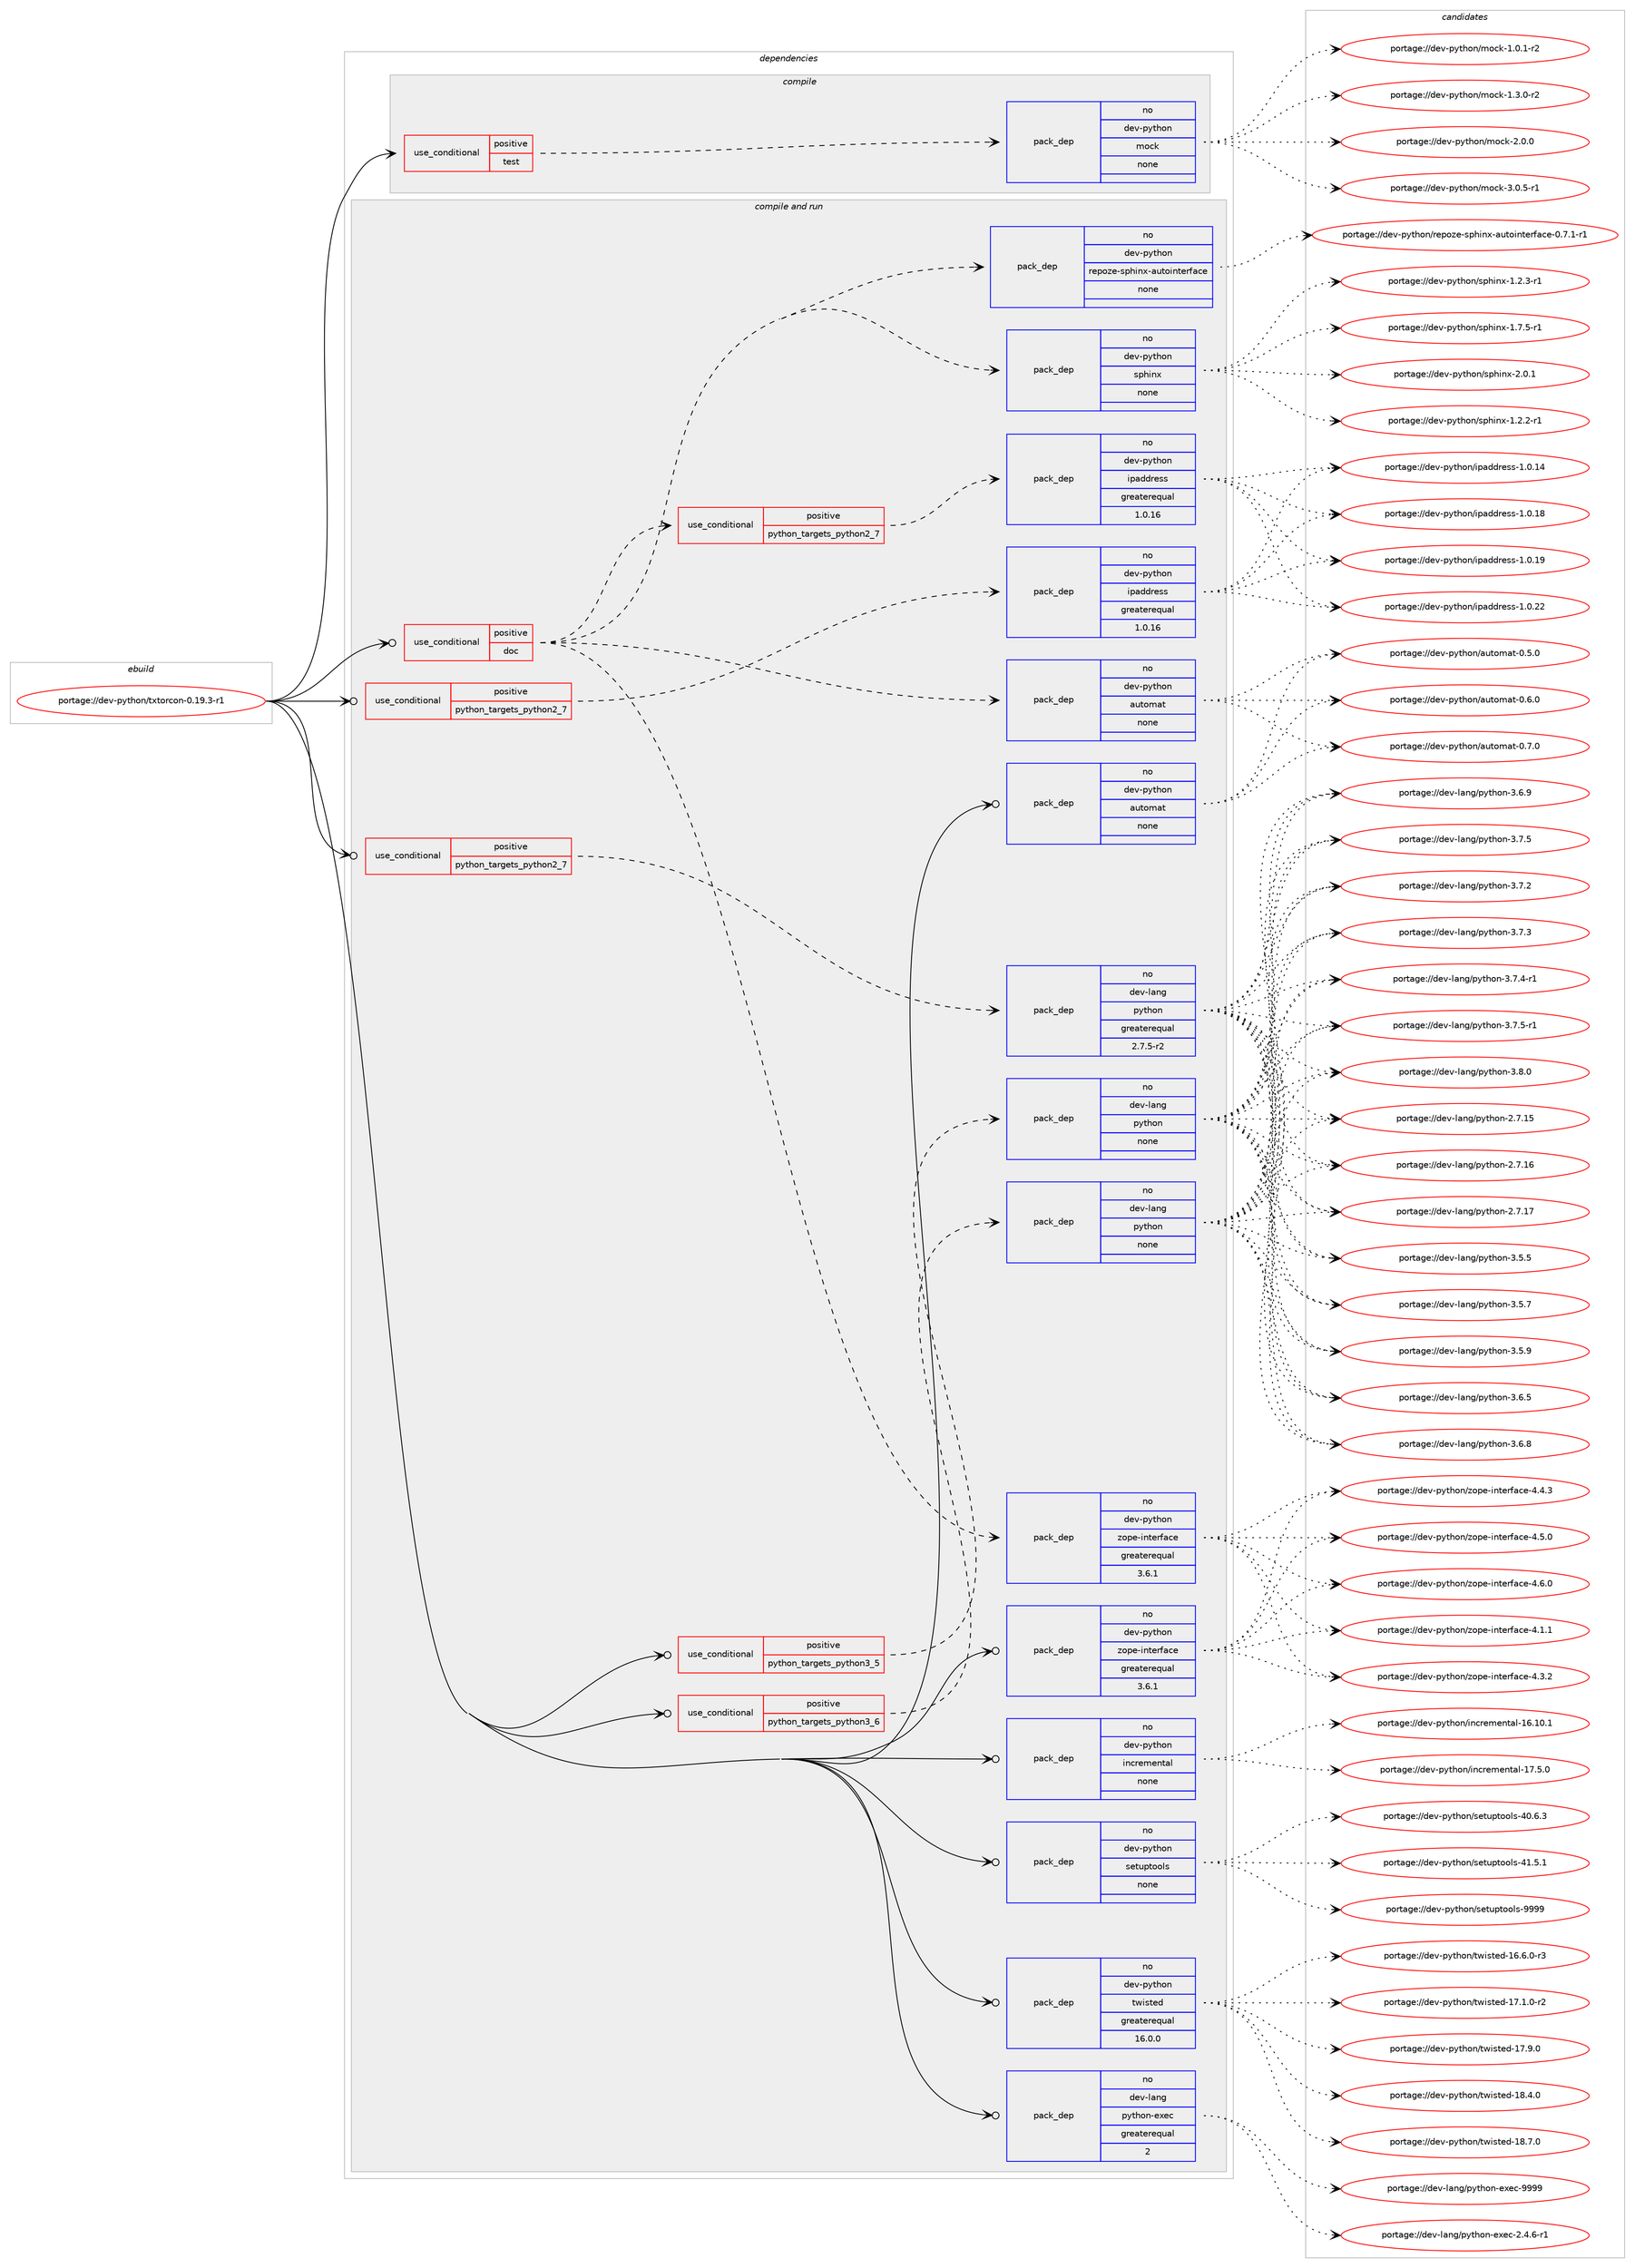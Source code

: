digraph prolog {

# *************
# Graph options
# *************

newrank=true;
concentrate=true;
compound=true;
graph [rankdir=LR,fontname=Helvetica,fontsize=10,ranksep=1.5];#, ranksep=2.5, nodesep=0.2];
edge  [arrowhead=vee];
node  [fontname=Helvetica,fontsize=10];

# **********
# The ebuild
# **********

subgraph cluster_leftcol {
color=gray;
rank=same;
label=<<i>ebuild</i>>;
id [label="portage://dev-python/txtorcon-0.19.3-r1", color=red, width=4, href="../dev-python/txtorcon-0.19.3-r1.svg"];
}

# ****************
# The dependencies
# ****************

subgraph cluster_midcol {
color=gray;
label=<<i>dependencies</i>>;
subgraph cluster_compile {
fillcolor="#eeeeee";
style=filled;
label=<<i>compile</i>>;
subgraph cond40148 {
dependency177092 [label=<<TABLE BORDER="0" CELLBORDER="1" CELLSPACING="0" CELLPADDING="4"><TR><TD ROWSPAN="3" CELLPADDING="10">use_conditional</TD></TR><TR><TD>positive</TD></TR><TR><TD>test</TD></TR></TABLE>>, shape=none, color=red];
subgraph pack133534 {
dependency177093 [label=<<TABLE BORDER="0" CELLBORDER="1" CELLSPACING="0" CELLPADDING="4" WIDTH="220"><TR><TD ROWSPAN="6" CELLPADDING="30">pack_dep</TD></TR><TR><TD WIDTH="110">no</TD></TR><TR><TD>dev-python</TD></TR><TR><TD>mock</TD></TR><TR><TD>none</TD></TR><TR><TD></TD></TR></TABLE>>, shape=none, color=blue];
}
dependency177092:e -> dependency177093:w [weight=20,style="dashed",arrowhead="vee"];
}
id:e -> dependency177092:w [weight=20,style="solid",arrowhead="vee"];
}
subgraph cluster_compileandrun {
fillcolor="#eeeeee";
style=filled;
label=<<i>compile and run</i>>;
subgraph cond40149 {
dependency177094 [label=<<TABLE BORDER="0" CELLBORDER="1" CELLSPACING="0" CELLPADDING="4"><TR><TD ROWSPAN="3" CELLPADDING="10">use_conditional</TD></TR><TR><TD>positive</TD></TR><TR><TD>doc</TD></TR></TABLE>>, shape=none, color=red];
subgraph pack133535 {
dependency177095 [label=<<TABLE BORDER="0" CELLBORDER="1" CELLSPACING="0" CELLPADDING="4" WIDTH="220"><TR><TD ROWSPAN="6" CELLPADDING="30">pack_dep</TD></TR><TR><TD WIDTH="110">no</TD></TR><TR><TD>dev-python</TD></TR><TR><TD>automat</TD></TR><TR><TD>none</TD></TR><TR><TD></TD></TR></TABLE>>, shape=none, color=blue];
}
dependency177094:e -> dependency177095:w [weight=20,style="dashed",arrowhead="vee"];
subgraph cond40150 {
dependency177096 [label=<<TABLE BORDER="0" CELLBORDER="1" CELLSPACING="0" CELLPADDING="4"><TR><TD ROWSPAN="3" CELLPADDING="10">use_conditional</TD></TR><TR><TD>positive</TD></TR><TR><TD>python_targets_python2_7</TD></TR></TABLE>>, shape=none, color=red];
subgraph pack133536 {
dependency177097 [label=<<TABLE BORDER="0" CELLBORDER="1" CELLSPACING="0" CELLPADDING="4" WIDTH="220"><TR><TD ROWSPAN="6" CELLPADDING="30">pack_dep</TD></TR><TR><TD WIDTH="110">no</TD></TR><TR><TD>dev-python</TD></TR><TR><TD>ipaddress</TD></TR><TR><TD>greaterequal</TD></TR><TR><TD>1.0.16</TD></TR></TABLE>>, shape=none, color=blue];
}
dependency177096:e -> dependency177097:w [weight=20,style="dashed",arrowhead="vee"];
}
dependency177094:e -> dependency177096:w [weight=20,style="dashed",arrowhead="vee"];
subgraph pack133537 {
dependency177098 [label=<<TABLE BORDER="0" CELLBORDER="1" CELLSPACING="0" CELLPADDING="4" WIDTH="220"><TR><TD ROWSPAN="6" CELLPADDING="30">pack_dep</TD></TR><TR><TD WIDTH="110">no</TD></TR><TR><TD>dev-python</TD></TR><TR><TD>sphinx</TD></TR><TR><TD>none</TD></TR><TR><TD></TD></TR></TABLE>>, shape=none, color=blue];
}
dependency177094:e -> dependency177098:w [weight=20,style="dashed",arrowhead="vee"];
subgraph pack133538 {
dependency177099 [label=<<TABLE BORDER="0" CELLBORDER="1" CELLSPACING="0" CELLPADDING="4" WIDTH="220"><TR><TD ROWSPAN="6" CELLPADDING="30">pack_dep</TD></TR><TR><TD WIDTH="110">no</TD></TR><TR><TD>dev-python</TD></TR><TR><TD>repoze-sphinx-autointerface</TD></TR><TR><TD>none</TD></TR><TR><TD></TD></TR></TABLE>>, shape=none, color=blue];
}
dependency177094:e -> dependency177099:w [weight=20,style="dashed",arrowhead="vee"];
subgraph pack133539 {
dependency177100 [label=<<TABLE BORDER="0" CELLBORDER="1" CELLSPACING="0" CELLPADDING="4" WIDTH="220"><TR><TD ROWSPAN="6" CELLPADDING="30">pack_dep</TD></TR><TR><TD WIDTH="110">no</TD></TR><TR><TD>dev-python</TD></TR><TR><TD>zope-interface</TD></TR><TR><TD>greaterequal</TD></TR><TR><TD>3.6.1</TD></TR></TABLE>>, shape=none, color=blue];
}
dependency177094:e -> dependency177100:w [weight=20,style="dashed",arrowhead="vee"];
}
id:e -> dependency177094:w [weight=20,style="solid",arrowhead="odotvee"];
subgraph cond40151 {
dependency177101 [label=<<TABLE BORDER="0" CELLBORDER="1" CELLSPACING="0" CELLPADDING="4"><TR><TD ROWSPAN="3" CELLPADDING="10">use_conditional</TD></TR><TR><TD>positive</TD></TR><TR><TD>python_targets_python2_7</TD></TR></TABLE>>, shape=none, color=red];
subgraph pack133540 {
dependency177102 [label=<<TABLE BORDER="0" CELLBORDER="1" CELLSPACING="0" CELLPADDING="4" WIDTH="220"><TR><TD ROWSPAN="6" CELLPADDING="30">pack_dep</TD></TR><TR><TD WIDTH="110">no</TD></TR><TR><TD>dev-lang</TD></TR><TR><TD>python</TD></TR><TR><TD>greaterequal</TD></TR><TR><TD>2.7.5-r2</TD></TR></TABLE>>, shape=none, color=blue];
}
dependency177101:e -> dependency177102:w [weight=20,style="dashed",arrowhead="vee"];
}
id:e -> dependency177101:w [weight=20,style="solid",arrowhead="odotvee"];
subgraph cond40152 {
dependency177103 [label=<<TABLE BORDER="0" CELLBORDER="1" CELLSPACING="0" CELLPADDING="4"><TR><TD ROWSPAN="3" CELLPADDING="10">use_conditional</TD></TR><TR><TD>positive</TD></TR><TR><TD>python_targets_python2_7</TD></TR></TABLE>>, shape=none, color=red];
subgraph pack133541 {
dependency177104 [label=<<TABLE BORDER="0" CELLBORDER="1" CELLSPACING="0" CELLPADDING="4" WIDTH="220"><TR><TD ROWSPAN="6" CELLPADDING="30">pack_dep</TD></TR><TR><TD WIDTH="110">no</TD></TR><TR><TD>dev-python</TD></TR><TR><TD>ipaddress</TD></TR><TR><TD>greaterequal</TD></TR><TR><TD>1.0.16</TD></TR></TABLE>>, shape=none, color=blue];
}
dependency177103:e -> dependency177104:w [weight=20,style="dashed",arrowhead="vee"];
}
id:e -> dependency177103:w [weight=20,style="solid",arrowhead="odotvee"];
subgraph cond40153 {
dependency177105 [label=<<TABLE BORDER="0" CELLBORDER="1" CELLSPACING="0" CELLPADDING="4"><TR><TD ROWSPAN="3" CELLPADDING="10">use_conditional</TD></TR><TR><TD>positive</TD></TR><TR><TD>python_targets_python3_5</TD></TR></TABLE>>, shape=none, color=red];
subgraph pack133542 {
dependency177106 [label=<<TABLE BORDER="0" CELLBORDER="1" CELLSPACING="0" CELLPADDING="4" WIDTH="220"><TR><TD ROWSPAN="6" CELLPADDING="30">pack_dep</TD></TR><TR><TD WIDTH="110">no</TD></TR><TR><TD>dev-lang</TD></TR><TR><TD>python</TD></TR><TR><TD>none</TD></TR><TR><TD></TD></TR></TABLE>>, shape=none, color=blue];
}
dependency177105:e -> dependency177106:w [weight=20,style="dashed",arrowhead="vee"];
}
id:e -> dependency177105:w [weight=20,style="solid",arrowhead="odotvee"];
subgraph cond40154 {
dependency177107 [label=<<TABLE BORDER="0" CELLBORDER="1" CELLSPACING="0" CELLPADDING="4"><TR><TD ROWSPAN="3" CELLPADDING="10">use_conditional</TD></TR><TR><TD>positive</TD></TR><TR><TD>python_targets_python3_6</TD></TR></TABLE>>, shape=none, color=red];
subgraph pack133543 {
dependency177108 [label=<<TABLE BORDER="0" CELLBORDER="1" CELLSPACING="0" CELLPADDING="4" WIDTH="220"><TR><TD ROWSPAN="6" CELLPADDING="30">pack_dep</TD></TR><TR><TD WIDTH="110">no</TD></TR><TR><TD>dev-lang</TD></TR><TR><TD>python</TD></TR><TR><TD>none</TD></TR><TR><TD></TD></TR></TABLE>>, shape=none, color=blue];
}
dependency177107:e -> dependency177108:w [weight=20,style="dashed",arrowhead="vee"];
}
id:e -> dependency177107:w [weight=20,style="solid",arrowhead="odotvee"];
subgraph pack133544 {
dependency177109 [label=<<TABLE BORDER="0" CELLBORDER="1" CELLSPACING="0" CELLPADDING="4" WIDTH="220"><TR><TD ROWSPAN="6" CELLPADDING="30">pack_dep</TD></TR><TR><TD WIDTH="110">no</TD></TR><TR><TD>dev-lang</TD></TR><TR><TD>python-exec</TD></TR><TR><TD>greaterequal</TD></TR><TR><TD>2</TD></TR></TABLE>>, shape=none, color=blue];
}
id:e -> dependency177109:w [weight=20,style="solid",arrowhead="odotvee"];
subgraph pack133545 {
dependency177110 [label=<<TABLE BORDER="0" CELLBORDER="1" CELLSPACING="0" CELLPADDING="4" WIDTH="220"><TR><TD ROWSPAN="6" CELLPADDING="30">pack_dep</TD></TR><TR><TD WIDTH="110">no</TD></TR><TR><TD>dev-python</TD></TR><TR><TD>automat</TD></TR><TR><TD>none</TD></TR><TR><TD></TD></TR></TABLE>>, shape=none, color=blue];
}
id:e -> dependency177110:w [weight=20,style="solid",arrowhead="odotvee"];
subgraph pack133546 {
dependency177111 [label=<<TABLE BORDER="0" CELLBORDER="1" CELLSPACING="0" CELLPADDING="4" WIDTH="220"><TR><TD ROWSPAN="6" CELLPADDING="30">pack_dep</TD></TR><TR><TD WIDTH="110">no</TD></TR><TR><TD>dev-python</TD></TR><TR><TD>incremental</TD></TR><TR><TD>none</TD></TR><TR><TD></TD></TR></TABLE>>, shape=none, color=blue];
}
id:e -> dependency177111:w [weight=20,style="solid",arrowhead="odotvee"];
subgraph pack133547 {
dependency177112 [label=<<TABLE BORDER="0" CELLBORDER="1" CELLSPACING="0" CELLPADDING="4" WIDTH="220"><TR><TD ROWSPAN="6" CELLPADDING="30">pack_dep</TD></TR><TR><TD WIDTH="110">no</TD></TR><TR><TD>dev-python</TD></TR><TR><TD>setuptools</TD></TR><TR><TD>none</TD></TR><TR><TD></TD></TR></TABLE>>, shape=none, color=blue];
}
id:e -> dependency177112:w [weight=20,style="solid",arrowhead="odotvee"];
subgraph pack133548 {
dependency177113 [label=<<TABLE BORDER="0" CELLBORDER="1" CELLSPACING="0" CELLPADDING="4" WIDTH="220"><TR><TD ROWSPAN="6" CELLPADDING="30">pack_dep</TD></TR><TR><TD WIDTH="110">no</TD></TR><TR><TD>dev-python</TD></TR><TR><TD>twisted</TD></TR><TR><TD>greaterequal</TD></TR><TR><TD>16.0.0</TD></TR></TABLE>>, shape=none, color=blue];
}
id:e -> dependency177113:w [weight=20,style="solid",arrowhead="odotvee"];
subgraph pack133549 {
dependency177114 [label=<<TABLE BORDER="0" CELLBORDER="1" CELLSPACING="0" CELLPADDING="4" WIDTH="220"><TR><TD ROWSPAN="6" CELLPADDING="30">pack_dep</TD></TR><TR><TD WIDTH="110">no</TD></TR><TR><TD>dev-python</TD></TR><TR><TD>zope-interface</TD></TR><TR><TD>greaterequal</TD></TR><TR><TD>3.6.1</TD></TR></TABLE>>, shape=none, color=blue];
}
id:e -> dependency177114:w [weight=20,style="solid",arrowhead="odotvee"];
}
subgraph cluster_run {
fillcolor="#eeeeee";
style=filled;
label=<<i>run</i>>;
}
}

# **************
# The candidates
# **************

subgraph cluster_choices {
rank=same;
color=gray;
label=<<i>candidates</i>>;

subgraph choice133534 {
color=black;
nodesep=1;
choiceportage1001011184511212111610411111047109111991074549464846494511450 [label="portage://dev-python/mock-1.0.1-r2", color=red, width=4,href="../dev-python/mock-1.0.1-r2.svg"];
choiceportage1001011184511212111610411111047109111991074549465146484511450 [label="portage://dev-python/mock-1.3.0-r2", color=red, width=4,href="../dev-python/mock-1.3.0-r2.svg"];
choiceportage100101118451121211161041111104710911199107455046484648 [label="portage://dev-python/mock-2.0.0", color=red, width=4,href="../dev-python/mock-2.0.0.svg"];
choiceportage1001011184511212111610411111047109111991074551464846534511449 [label="portage://dev-python/mock-3.0.5-r1", color=red, width=4,href="../dev-python/mock-3.0.5-r1.svg"];
dependency177093:e -> choiceportage1001011184511212111610411111047109111991074549464846494511450:w [style=dotted,weight="100"];
dependency177093:e -> choiceportage1001011184511212111610411111047109111991074549465146484511450:w [style=dotted,weight="100"];
dependency177093:e -> choiceportage100101118451121211161041111104710911199107455046484648:w [style=dotted,weight="100"];
dependency177093:e -> choiceportage1001011184511212111610411111047109111991074551464846534511449:w [style=dotted,weight="100"];
}
subgraph choice133535 {
color=black;
nodesep=1;
choiceportage10010111845112121116104111110479711711611110997116454846534648 [label="portage://dev-python/automat-0.5.0", color=red, width=4,href="../dev-python/automat-0.5.0.svg"];
choiceportage10010111845112121116104111110479711711611110997116454846544648 [label="portage://dev-python/automat-0.6.0", color=red, width=4,href="../dev-python/automat-0.6.0.svg"];
choiceportage10010111845112121116104111110479711711611110997116454846554648 [label="portage://dev-python/automat-0.7.0", color=red, width=4,href="../dev-python/automat-0.7.0.svg"];
dependency177095:e -> choiceportage10010111845112121116104111110479711711611110997116454846534648:w [style=dotted,weight="100"];
dependency177095:e -> choiceportage10010111845112121116104111110479711711611110997116454846544648:w [style=dotted,weight="100"];
dependency177095:e -> choiceportage10010111845112121116104111110479711711611110997116454846554648:w [style=dotted,weight="100"];
}
subgraph choice133536 {
color=black;
nodesep=1;
choiceportage10010111845112121116104111110471051129710010011410111511545494648464952 [label="portage://dev-python/ipaddress-1.0.14", color=red, width=4,href="../dev-python/ipaddress-1.0.14.svg"];
choiceportage10010111845112121116104111110471051129710010011410111511545494648464956 [label="portage://dev-python/ipaddress-1.0.18", color=red, width=4,href="../dev-python/ipaddress-1.0.18.svg"];
choiceportage10010111845112121116104111110471051129710010011410111511545494648464957 [label="portage://dev-python/ipaddress-1.0.19", color=red, width=4,href="../dev-python/ipaddress-1.0.19.svg"];
choiceportage10010111845112121116104111110471051129710010011410111511545494648465050 [label="portage://dev-python/ipaddress-1.0.22", color=red, width=4,href="../dev-python/ipaddress-1.0.22.svg"];
dependency177097:e -> choiceportage10010111845112121116104111110471051129710010011410111511545494648464952:w [style=dotted,weight="100"];
dependency177097:e -> choiceportage10010111845112121116104111110471051129710010011410111511545494648464956:w [style=dotted,weight="100"];
dependency177097:e -> choiceportage10010111845112121116104111110471051129710010011410111511545494648464957:w [style=dotted,weight="100"];
dependency177097:e -> choiceportage10010111845112121116104111110471051129710010011410111511545494648465050:w [style=dotted,weight="100"];
}
subgraph choice133537 {
color=black;
nodesep=1;
choiceportage10010111845112121116104111110471151121041051101204549465046504511449 [label="portage://dev-python/sphinx-1.2.2-r1", color=red, width=4,href="../dev-python/sphinx-1.2.2-r1.svg"];
choiceportage10010111845112121116104111110471151121041051101204549465046514511449 [label="portage://dev-python/sphinx-1.2.3-r1", color=red, width=4,href="../dev-python/sphinx-1.2.3-r1.svg"];
choiceportage10010111845112121116104111110471151121041051101204549465546534511449 [label="portage://dev-python/sphinx-1.7.5-r1", color=red, width=4,href="../dev-python/sphinx-1.7.5-r1.svg"];
choiceportage1001011184511212111610411111047115112104105110120455046484649 [label="portage://dev-python/sphinx-2.0.1", color=red, width=4,href="../dev-python/sphinx-2.0.1.svg"];
dependency177098:e -> choiceportage10010111845112121116104111110471151121041051101204549465046504511449:w [style=dotted,weight="100"];
dependency177098:e -> choiceportage10010111845112121116104111110471151121041051101204549465046514511449:w [style=dotted,weight="100"];
dependency177098:e -> choiceportage10010111845112121116104111110471151121041051101204549465546534511449:w [style=dotted,weight="100"];
dependency177098:e -> choiceportage1001011184511212111610411111047115112104105110120455046484649:w [style=dotted,weight="100"];
}
subgraph choice133538 {
color=black;
nodesep=1;
choiceportage100101118451121211161041111104711410111211112210145115112104105110120459711711611110511011610111410297991014548465546494511449 [label="portage://dev-python/repoze-sphinx-autointerface-0.7.1-r1", color=red, width=4,href="../dev-python/repoze-sphinx-autointerface-0.7.1-r1.svg"];
dependency177099:e -> choiceportage100101118451121211161041111104711410111211112210145115112104105110120459711711611110511011610111410297991014548465546494511449:w [style=dotted,weight="100"];
}
subgraph choice133539 {
color=black;
nodesep=1;
choiceportage1001011184511212111610411111047122111112101451051101161011141029799101455246494649 [label="portage://dev-python/zope-interface-4.1.1", color=red, width=4,href="../dev-python/zope-interface-4.1.1.svg"];
choiceportage1001011184511212111610411111047122111112101451051101161011141029799101455246514650 [label="portage://dev-python/zope-interface-4.3.2", color=red, width=4,href="../dev-python/zope-interface-4.3.2.svg"];
choiceportage1001011184511212111610411111047122111112101451051101161011141029799101455246524651 [label="portage://dev-python/zope-interface-4.4.3", color=red, width=4,href="../dev-python/zope-interface-4.4.3.svg"];
choiceportage1001011184511212111610411111047122111112101451051101161011141029799101455246534648 [label="portage://dev-python/zope-interface-4.5.0", color=red, width=4,href="../dev-python/zope-interface-4.5.0.svg"];
choiceportage1001011184511212111610411111047122111112101451051101161011141029799101455246544648 [label="portage://dev-python/zope-interface-4.6.0", color=red, width=4,href="../dev-python/zope-interface-4.6.0.svg"];
dependency177100:e -> choiceportage1001011184511212111610411111047122111112101451051101161011141029799101455246494649:w [style=dotted,weight="100"];
dependency177100:e -> choiceportage1001011184511212111610411111047122111112101451051101161011141029799101455246514650:w [style=dotted,weight="100"];
dependency177100:e -> choiceportage1001011184511212111610411111047122111112101451051101161011141029799101455246524651:w [style=dotted,weight="100"];
dependency177100:e -> choiceportage1001011184511212111610411111047122111112101451051101161011141029799101455246534648:w [style=dotted,weight="100"];
dependency177100:e -> choiceportage1001011184511212111610411111047122111112101451051101161011141029799101455246544648:w [style=dotted,weight="100"];
}
subgraph choice133540 {
color=black;
nodesep=1;
choiceportage10010111845108971101034711212111610411111045504655464953 [label="portage://dev-lang/python-2.7.15", color=red, width=4,href="../dev-lang/python-2.7.15.svg"];
choiceportage10010111845108971101034711212111610411111045504655464954 [label="portage://dev-lang/python-2.7.16", color=red, width=4,href="../dev-lang/python-2.7.16.svg"];
choiceportage10010111845108971101034711212111610411111045504655464955 [label="portage://dev-lang/python-2.7.17", color=red, width=4,href="../dev-lang/python-2.7.17.svg"];
choiceportage100101118451089711010347112121116104111110455146534653 [label="portage://dev-lang/python-3.5.5", color=red, width=4,href="../dev-lang/python-3.5.5.svg"];
choiceportage100101118451089711010347112121116104111110455146534655 [label="portage://dev-lang/python-3.5.7", color=red, width=4,href="../dev-lang/python-3.5.7.svg"];
choiceportage100101118451089711010347112121116104111110455146534657 [label="portage://dev-lang/python-3.5.9", color=red, width=4,href="../dev-lang/python-3.5.9.svg"];
choiceportage100101118451089711010347112121116104111110455146544653 [label="portage://dev-lang/python-3.6.5", color=red, width=4,href="../dev-lang/python-3.6.5.svg"];
choiceportage100101118451089711010347112121116104111110455146544656 [label="portage://dev-lang/python-3.6.8", color=red, width=4,href="../dev-lang/python-3.6.8.svg"];
choiceportage100101118451089711010347112121116104111110455146544657 [label="portage://dev-lang/python-3.6.9", color=red, width=4,href="../dev-lang/python-3.6.9.svg"];
choiceportage100101118451089711010347112121116104111110455146554650 [label="portage://dev-lang/python-3.7.2", color=red, width=4,href="../dev-lang/python-3.7.2.svg"];
choiceportage100101118451089711010347112121116104111110455146554651 [label="portage://dev-lang/python-3.7.3", color=red, width=4,href="../dev-lang/python-3.7.3.svg"];
choiceportage1001011184510897110103471121211161041111104551465546524511449 [label="portage://dev-lang/python-3.7.4-r1", color=red, width=4,href="../dev-lang/python-3.7.4-r1.svg"];
choiceportage100101118451089711010347112121116104111110455146554653 [label="portage://dev-lang/python-3.7.5", color=red, width=4,href="../dev-lang/python-3.7.5.svg"];
choiceportage1001011184510897110103471121211161041111104551465546534511449 [label="portage://dev-lang/python-3.7.5-r1", color=red, width=4,href="../dev-lang/python-3.7.5-r1.svg"];
choiceportage100101118451089711010347112121116104111110455146564648 [label="portage://dev-lang/python-3.8.0", color=red, width=4,href="../dev-lang/python-3.8.0.svg"];
dependency177102:e -> choiceportage10010111845108971101034711212111610411111045504655464953:w [style=dotted,weight="100"];
dependency177102:e -> choiceportage10010111845108971101034711212111610411111045504655464954:w [style=dotted,weight="100"];
dependency177102:e -> choiceportage10010111845108971101034711212111610411111045504655464955:w [style=dotted,weight="100"];
dependency177102:e -> choiceportage100101118451089711010347112121116104111110455146534653:w [style=dotted,weight="100"];
dependency177102:e -> choiceportage100101118451089711010347112121116104111110455146534655:w [style=dotted,weight="100"];
dependency177102:e -> choiceportage100101118451089711010347112121116104111110455146534657:w [style=dotted,weight="100"];
dependency177102:e -> choiceportage100101118451089711010347112121116104111110455146544653:w [style=dotted,weight="100"];
dependency177102:e -> choiceportage100101118451089711010347112121116104111110455146544656:w [style=dotted,weight="100"];
dependency177102:e -> choiceportage100101118451089711010347112121116104111110455146544657:w [style=dotted,weight="100"];
dependency177102:e -> choiceportage100101118451089711010347112121116104111110455146554650:w [style=dotted,weight="100"];
dependency177102:e -> choiceportage100101118451089711010347112121116104111110455146554651:w [style=dotted,weight="100"];
dependency177102:e -> choiceportage1001011184510897110103471121211161041111104551465546524511449:w [style=dotted,weight="100"];
dependency177102:e -> choiceportage100101118451089711010347112121116104111110455146554653:w [style=dotted,weight="100"];
dependency177102:e -> choiceportage1001011184510897110103471121211161041111104551465546534511449:w [style=dotted,weight="100"];
dependency177102:e -> choiceportage100101118451089711010347112121116104111110455146564648:w [style=dotted,weight="100"];
}
subgraph choice133541 {
color=black;
nodesep=1;
choiceportage10010111845112121116104111110471051129710010011410111511545494648464952 [label="portage://dev-python/ipaddress-1.0.14", color=red, width=4,href="../dev-python/ipaddress-1.0.14.svg"];
choiceportage10010111845112121116104111110471051129710010011410111511545494648464956 [label="portage://dev-python/ipaddress-1.0.18", color=red, width=4,href="../dev-python/ipaddress-1.0.18.svg"];
choiceportage10010111845112121116104111110471051129710010011410111511545494648464957 [label="portage://dev-python/ipaddress-1.0.19", color=red, width=4,href="../dev-python/ipaddress-1.0.19.svg"];
choiceportage10010111845112121116104111110471051129710010011410111511545494648465050 [label="portage://dev-python/ipaddress-1.0.22", color=red, width=4,href="../dev-python/ipaddress-1.0.22.svg"];
dependency177104:e -> choiceportage10010111845112121116104111110471051129710010011410111511545494648464952:w [style=dotted,weight="100"];
dependency177104:e -> choiceportage10010111845112121116104111110471051129710010011410111511545494648464956:w [style=dotted,weight="100"];
dependency177104:e -> choiceportage10010111845112121116104111110471051129710010011410111511545494648464957:w [style=dotted,weight="100"];
dependency177104:e -> choiceportage10010111845112121116104111110471051129710010011410111511545494648465050:w [style=dotted,weight="100"];
}
subgraph choice133542 {
color=black;
nodesep=1;
choiceportage10010111845108971101034711212111610411111045504655464953 [label="portage://dev-lang/python-2.7.15", color=red, width=4,href="../dev-lang/python-2.7.15.svg"];
choiceportage10010111845108971101034711212111610411111045504655464954 [label="portage://dev-lang/python-2.7.16", color=red, width=4,href="../dev-lang/python-2.7.16.svg"];
choiceportage10010111845108971101034711212111610411111045504655464955 [label="portage://dev-lang/python-2.7.17", color=red, width=4,href="../dev-lang/python-2.7.17.svg"];
choiceportage100101118451089711010347112121116104111110455146534653 [label="portage://dev-lang/python-3.5.5", color=red, width=4,href="../dev-lang/python-3.5.5.svg"];
choiceportage100101118451089711010347112121116104111110455146534655 [label="portage://dev-lang/python-3.5.7", color=red, width=4,href="../dev-lang/python-3.5.7.svg"];
choiceportage100101118451089711010347112121116104111110455146534657 [label="portage://dev-lang/python-3.5.9", color=red, width=4,href="../dev-lang/python-3.5.9.svg"];
choiceportage100101118451089711010347112121116104111110455146544653 [label="portage://dev-lang/python-3.6.5", color=red, width=4,href="../dev-lang/python-3.6.5.svg"];
choiceportage100101118451089711010347112121116104111110455146544656 [label="portage://dev-lang/python-3.6.8", color=red, width=4,href="../dev-lang/python-3.6.8.svg"];
choiceportage100101118451089711010347112121116104111110455146544657 [label="portage://dev-lang/python-3.6.9", color=red, width=4,href="../dev-lang/python-3.6.9.svg"];
choiceportage100101118451089711010347112121116104111110455146554650 [label="portage://dev-lang/python-3.7.2", color=red, width=4,href="../dev-lang/python-3.7.2.svg"];
choiceportage100101118451089711010347112121116104111110455146554651 [label="portage://dev-lang/python-3.7.3", color=red, width=4,href="../dev-lang/python-3.7.3.svg"];
choiceportage1001011184510897110103471121211161041111104551465546524511449 [label="portage://dev-lang/python-3.7.4-r1", color=red, width=4,href="../dev-lang/python-3.7.4-r1.svg"];
choiceportage100101118451089711010347112121116104111110455146554653 [label="portage://dev-lang/python-3.7.5", color=red, width=4,href="../dev-lang/python-3.7.5.svg"];
choiceportage1001011184510897110103471121211161041111104551465546534511449 [label="portage://dev-lang/python-3.7.5-r1", color=red, width=4,href="../dev-lang/python-3.7.5-r1.svg"];
choiceportage100101118451089711010347112121116104111110455146564648 [label="portage://dev-lang/python-3.8.0", color=red, width=4,href="../dev-lang/python-3.8.0.svg"];
dependency177106:e -> choiceportage10010111845108971101034711212111610411111045504655464953:w [style=dotted,weight="100"];
dependency177106:e -> choiceportage10010111845108971101034711212111610411111045504655464954:w [style=dotted,weight="100"];
dependency177106:e -> choiceportage10010111845108971101034711212111610411111045504655464955:w [style=dotted,weight="100"];
dependency177106:e -> choiceportage100101118451089711010347112121116104111110455146534653:w [style=dotted,weight="100"];
dependency177106:e -> choiceportage100101118451089711010347112121116104111110455146534655:w [style=dotted,weight="100"];
dependency177106:e -> choiceportage100101118451089711010347112121116104111110455146534657:w [style=dotted,weight="100"];
dependency177106:e -> choiceportage100101118451089711010347112121116104111110455146544653:w [style=dotted,weight="100"];
dependency177106:e -> choiceportage100101118451089711010347112121116104111110455146544656:w [style=dotted,weight="100"];
dependency177106:e -> choiceportage100101118451089711010347112121116104111110455146544657:w [style=dotted,weight="100"];
dependency177106:e -> choiceportage100101118451089711010347112121116104111110455146554650:w [style=dotted,weight="100"];
dependency177106:e -> choiceportage100101118451089711010347112121116104111110455146554651:w [style=dotted,weight="100"];
dependency177106:e -> choiceportage1001011184510897110103471121211161041111104551465546524511449:w [style=dotted,weight="100"];
dependency177106:e -> choiceportage100101118451089711010347112121116104111110455146554653:w [style=dotted,weight="100"];
dependency177106:e -> choiceportage1001011184510897110103471121211161041111104551465546534511449:w [style=dotted,weight="100"];
dependency177106:e -> choiceportage100101118451089711010347112121116104111110455146564648:w [style=dotted,weight="100"];
}
subgraph choice133543 {
color=black;
nodesep=1;
choiceportage10010111845108971101034711212111610411111045504655464953 [label="portage://dev-lang/python-2.7.15", color=red, width=4,href="../dev-lang/python-2.7.15.svg"];
choiceportage10010111845108971101034711212111610411111045504655464954 [label="portage://dev-lang/python-2.7.16", color=red, width=4,href="../dev-lang/python-2.7.16.svg"];
choiceportage10010111845108971101034711212111610411111045504655464955 [label="portage://dev-lang/python-2.7.17", color=red, width=4,href="../dev-lang/python-2.7.17.svg"];
choiceportage100101118451089711010347112121116104111110455146534653 [label="portage://dev-lang/python-3.5.5", color=red, width=4,href="../dev-lang/python-3.5.5.svg"];
choiceportage100101118451089711010347112121116104111110455146534655 [label="portage://dev-lang/python-3.5.7", color=red, width=4,href="../dev-lang/python-3.5.7.svg"];
choiceportage100101118451089711010347112121116104111110455146534657 [label="portage://dev-lang/python-3.5.9", color=red, width=4,href="../dev-lang/python-3.5.9.svg"];
choiceportage100101118451089711010347112121116104111110455146544653 [label="portage://dev-lang/python-3.6.5", color=red, width=4,href="../dev-lang/python-3.6.5.svg"];
choiceportage100101118451089711010347112121116104111110455146544656 [label="portage://dev-lang/python-3.6.8", color=red, width=4,href="../dev-lang/python-3.6.8.svg"];
choiceportage100101118451089711010347112121116104111110455146544657 [label="portage://dev-lang/python-3.6.9", color=red, width=4,href="../dev-lang/python-3.6.9.svg"];
choiceportage100101118451089711010347112121116104111110455146554650 [label="portage://dev-lang/python-3.7.2", color=red, width=4,href="../dev-lang/python-3.7.2.svg"];
choiceportage100101118451089711010347112121116104111110455146554651 [label="portage://dev-lang/python-3.7.3", color=red, width=4,href="../dev-lang/python-3.7.3.svg"];
choiceportage1001011184510897110103471121211161041111104551465546524511449 [label="portage://dev-lang/python-3.7.4-r1", color=red, width=4,href="../dev-lang/python-3.7.4-r1.svg"];
choiceportage100101118451089711010347112121116104111110455146554653 [label="portage://dev-lang/python-3.7.5", color=red, width=4,href="../dev-lang/python-3.7.5.svg"];
choiceportage1001011184510897110103471121211161041111104551465546534511449 [label="portage://dev-lang/python-3.7.5-r1", color=red, width=4,href="../dev-lang/python-3.7.5-r1.svg"];
choiceportage100101118451089711010347112121116104111110455146564648 [label="portage://dev-lang/python-3.8.0", color=red, width=4,href="../dev-lang/python-3.8.0.svg"];
dependency177108:e -> choiceportage10010111845108971101034711212111610411111045504655464953:w [style=dotted,weight="100"];
dependency177108:e -> choiceportage10010111845108971101034711212111610411111045504655464954:w [style=dotted,weight="100"];
dependency177108:e -> choiceportage10010111845108971101034711212111610411111045504655464955:w [style=dotted,weight="100"];
dependency177108:e -> choiceportage100101118451089711010347112121116104111110455146534653:w [style=dotted,weight="100"];
dependency177108:e -> choiceportage100101118451089711010347112121116104111110455146534655:w [style=dotted,weight="100"];
dependency177108:e -> choiceportage100101118451089711010347112121116104111110455146534657:w [style=dotted,weight="100"];
dependency177108:e -> choiceportage100101118451089711010347112121116104111110455146544653:w [style=dotted,weight="100"];
dependency177108:e -> choiceportage100101118451089711010347112121116104111110455146544656:w [style=dotted,weight="100"];
dependency177108:e -> choiceportage100101118451089711010347112121116104111110455146544657:w [style=dotted,weight="100"];
dependency177108:e -> choiceportage100101118451089711010347112121116104111110455146554650:w [style=dotted,weight="100"];
dependency177108:e -> choiceportage100101118451089711010347112121116104111110455146554651:w [style=dotted,weight="100"];
dependency177108:e -> choiceportage1001011184510897110103471121211161041111104551465546524511449:w [style=dotted,weight="100"];
dependency177108:e -> choiceportage100101118451089711010347112121116104111110455146554653:w [style=dotted,weight="100"];
dependency177108:e -> choiceportage1001011184510897110103471121211161041111104551465546534511449:w [style=dotted,weight="100"];
dependency177108:e -> choiceportage100101118451089711010347112121116104111110455146564648:w [style=dotted,weight="100"];
}
subgraph choice133544 {
color=black;
nodesep=1;
choiceportage10010111845108971101034711212111610411111045101120101994550465246544511449 [label="portage://dev-lang/python-exec-2.4.6-r1", color=red, width=4,href="../dev-lang/python-exec-2.4.6-r1.svg"];
choiceportage10010111845108971101034711212111610411111045101120101994557575757 [label="portage://dev-lang/python-exec-9999", color=red, width=4,href="../dev-lang/python-exec-9999.svg"];
dependency177109:e -> choiceportage10010111845108971101034711212111610411111045101120101994550465246544511449:w [style=dotted,weight="100"];
dependency177109:e -> choiceportage10010111845108971101034711212111610411111045101120101994557575757:w [style=dotted,weight="100"];
}
subgraph choice133545 {
color=black;
nodesep=1;
choiceportage10010111845112121116104111110479711711611110997116454846534648 [label="portage://dev-python/automat-0.5.0", color=red, width=4,href="../dev-python/automat-0.5.0.svg"];
choiceportage10010111845112121116104111110479711711611110997116454846544648 [label="portage://dev-python/automat-0.6.0", color=red, width=4,href="../dev-python/automat-0.6.0.svg"];
choiceportage10010111845112121116104111110479711711611110997116454846554648 [label="portage://dev-python/automat-0.7.0", color=red, width=4,href="../dev-python/automat-0.7.0.svg"];
dependency177110:e -> choiceportage10010111845112121116104111110479711711611110997116454846534648:w [style=dotted,weight="100"];
dependency177110:e -> choiceportage10010111845112121116104111110479711711611110997116454846544648:w [style=dotted,weight="100"];
dependency177110:e -> choiceportage10010111845112121116104111110479711711611110997116454846554648:w [style=dotted,weight="100"];
}
subgraph choice133546 {
color=black;
nodesep=1;
choiceportage100101118451121211161041111104710511099114101109101110116971084549544649484649 [label="portage://dev-python/incremental-16.10.1", color=red, width=4,href="../dev-python/incremental-16.10.1.svg"];
choiceportage1001011184511212111610411111047105110991141011091011101169710845495546534648 [label="portage://dev-python/incremental-17.5.0", color=red, width=4,href="../dev-python/incremental-17.5.0.svg"];
dependency177111:e -> choiceportage100101118451121211161041111104710511099114101109101110116971084549544649484649:w [style=dotted,weight="100"];
dependency177111:e -> choiceportage1001011184511212111610411111047105110991141011091011101169710845495546534648:w [style=dotted,weight="100"];
}
subgraph choice133547 {
color=black;
nodesep=1;
choiceportage100101118451121211161041111104711510111611711211611111110811545524846544651 [label="portage://dev-python/setuptools-40.6.3", color=red, width=4,href="../dev-python/setuptools-40.6.3.svg"];
choiceportage100101118451121211161041111104711510111611711211611111110811545524946534649 [label="portage://dev-python/setuptools-41.5.1", color=red, width=4,href="../dev-python/setuptools-41.5.1.svg"];
choiceportage10010111845112121116104111110471151011161171121161111111081154557575757 [label="portage://dev-python/setuptools-9999", color=red, width=4,href="../dev-python/setuptools-9999.svg"];
dependency177112:e -> choiceportage100101118451121211161041111104711510111611711211611111110811545524846544651:w [style=dotted,weight="100"];
dependency177112:e -> choiceportage100101118451121211161041111104711510111611711211611111110811545524946534649:w [style=dotted,weight="100"];
dependency177112:e -> choiceportage10010111845112121116104111110471151011161171121161111111081154557575757:w [style=dotted,weight="100"];
}
subgraph choice133548 {
color=black;
nodesep=1;
choiceportage1001011184511212111610411111047116119105115116101100454954465446484511451 [label="portage://dev-python/twisted-16.6.0-r3", color=red, width=4,href="../dev-python/twisted-16.6.0-r3.svg"];
choiceportage1001011184511212111610411111047116119105115116101100454955464946484511450 [label="portage://dev-python/twisted-17.1.0-r2", color=red, width=4,href="../dev-python/twisted-17.1.0-r2.svg"];
choiceportage100101118451121211161041111104711611910511511610110045495546574648 [label="portage://dev-python/twisted-17.9.0", color=red, width=4,href="../dev-python/twisted-17.9.0.svg"];
choiceportage100101118451121211161041111104711611910511511610110045495646524648 [label="portage://dev-python/twisted-18.4.0", color=red, width=4,href="../dev-python/twisted-18.4.0.svg"];
choiceportage100101118451121211161041111104711611910511511610110045495646554648 [label="portage://dev-python/twisted-18.7.0", color=red, width=4,href="../dev-python/twisted-18.7.0.svg"];
dependency177113:e -> choiceportage1001011184511212111610411111047116119105115116101100454954465446484511451:w [style=dotted,weight="100"];
dependency177113:e -> choiceportage1001011184511212111610411111047116119105115116101100454955464946484511450:w [style=dotted,weight="100"];
dependency177113:e -> choiceportage100101118451121211161041111104711611910511511610110045495546574648:w [style=dotted,weight="100"];
dependency177113:e -> choiceportage100101118451121211161041111104711611910511511610110045495646524648:w [style=dotted,weight="100"];
dependency177113:e -> choiceportage100101118451121211161041111104711611910511511610110045495646554648:w [style=dotted,weight="100"];
}
subgraph choice133549 {
color=black;
nodesep=1;
choiceportage1001011184511212111610411111047122111112101451051101161011141029799101455246494649 [label="portage://dev-python/zope-interface-4.1.1", color=red, width=4,href="../dev-python/zope-interface-4.1.1.svg"];
choiceportage1001011184511212111610411111047122111112101451051101161011141029799101455246514650 [label="portage://dev-python/zope-interface-4.3.2", color=red, width=4,href="../dev-python/zope-interface-4.3.2.svg"];
choiceportage1001011184511212111610411111047122111112101451051101161011141029799101455246524651 [label="portage://dev-python/zope-interface-4.4.3", color=red, width=4,href="../dev-python/zope-interface-4.4.3.svg"];
choiceportage1001011184511212111610411111047122111112101451051101161011141029799101455246534648 [label="portage://dev-python/zope-interface-4.5.0", color=red, width=4,href="../dev-python/zope-interface-4.5.0.svg"];
choiceportage1001011184511212111610411111047122111112101451051101161011141029799101455246544648 [label="portage://dev-python/zope-interface-4.6.0", color=red, width=4,href="../dev-python/zope-interface-4.6.0.svg"];
dependency177114:e -> choiceportage1001011184511212111610411111047122111112101451051101161011141029799101455246494649:w [style=dotted,weight="100"];
dependency177114:e -> choiceportage1001011184511212111610411111047122111112101451051101161011141029799101455246514650:w [style=dotted,weight="100"];
dependency177114:e -> choiceportage1001011184511212111610411111047122111112101451051101161011141029799101455246524651:w [style=dotted,weight="100"];
dependency177114:e -> choiceportage1001011184511212111610411111047122111112101451051101161011141029799101455246534648:w [style=dotted,weight="100"];
dependency177114:e -> choiceportage1001011184511212111610411111047122111112101451051101161011141029799101455246544648:w [style=dotted,weight="100"];
}
}

}
